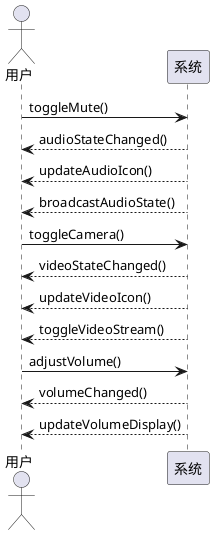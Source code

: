 @startuml 音视频控制
actor 用户
participant 系统

用户 -> 系统: toggleMute()
系统 --> 用户: audioStateChanged()
系统 --> 用户: updateAudioIcon()
系统 --> 用户: broadcastAudioState()

用户 -> 系统: toggleCamera()
系统 --> 用户: videoStateChanged()
系统 --> 用户: updateVideoIcon()
系统 --> 用户: toggleVideoStream()

用户 -> 系统: adjustVolume()
系统 --> 用户: volumeChanged()
系统 --> 用户: updateVolumeDisplay()
@enduml
